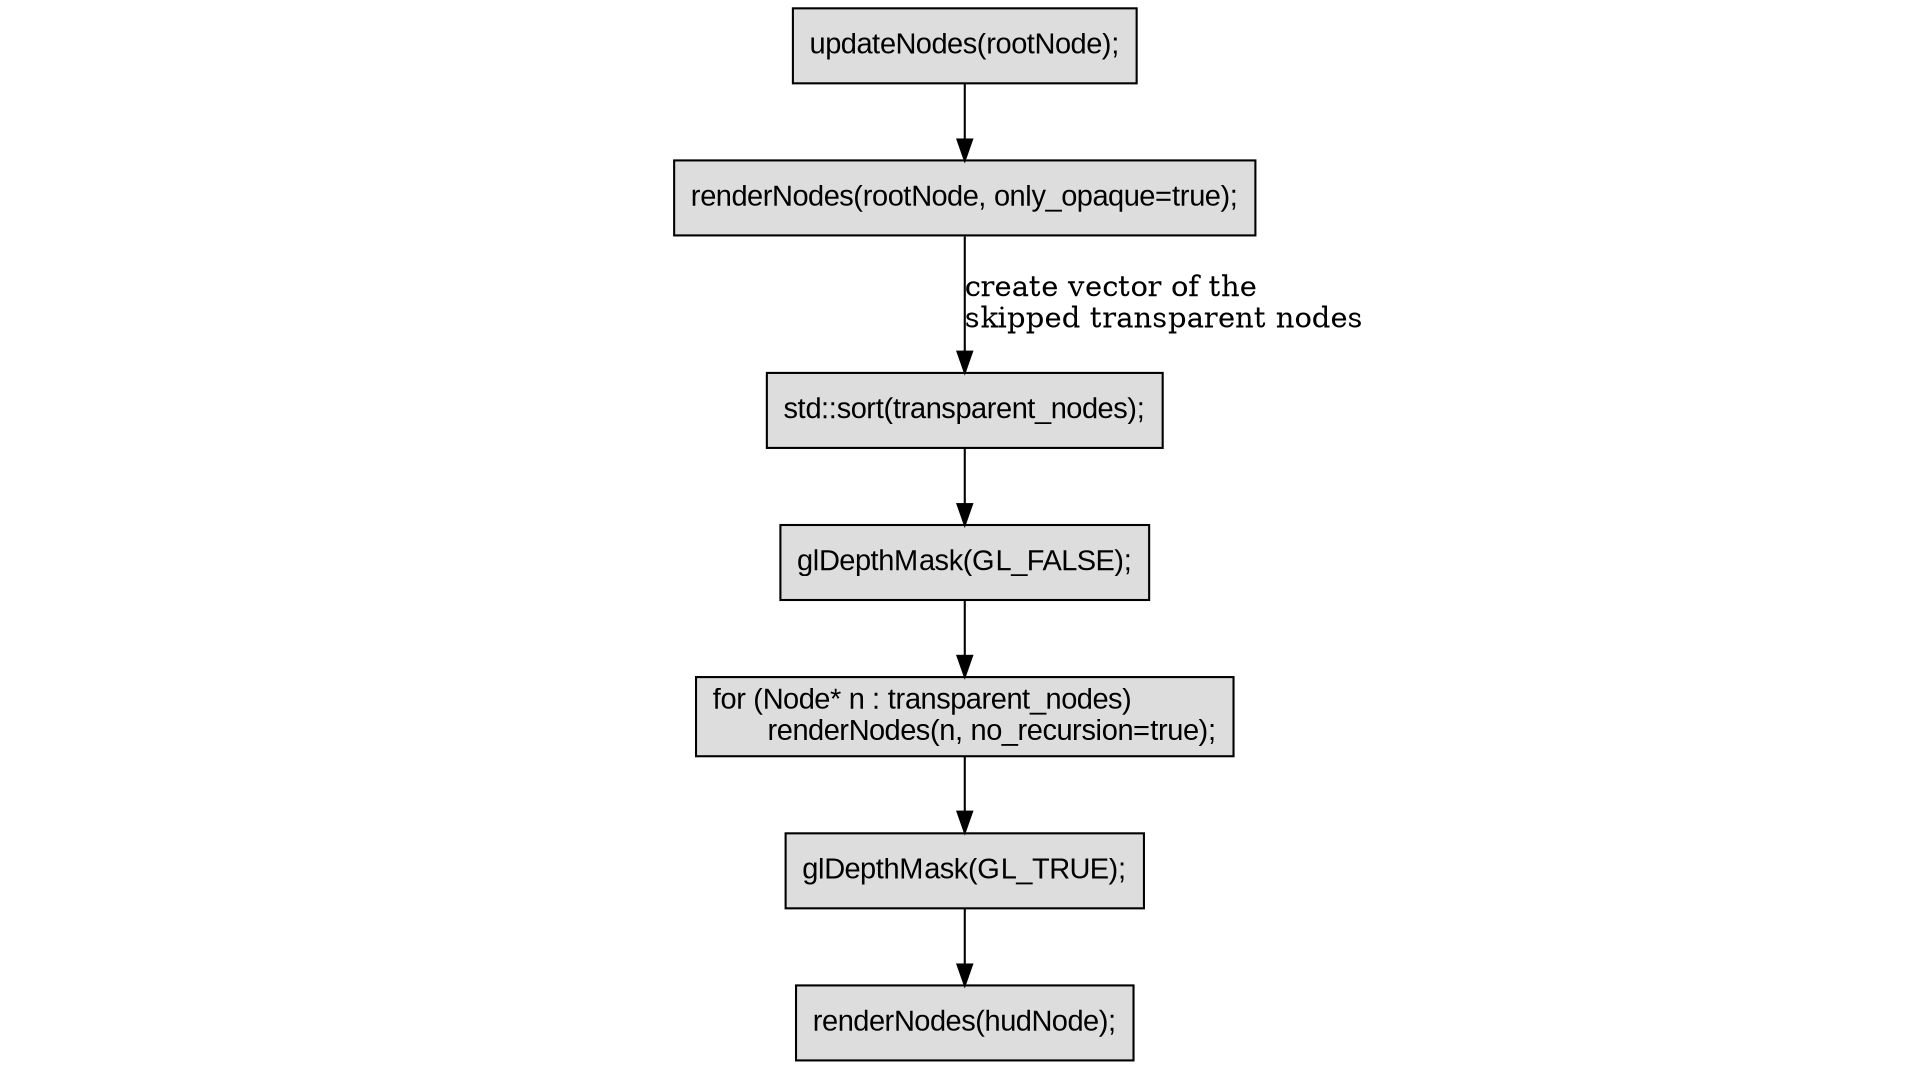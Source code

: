 digraph asd {
	//rankdir=LR;
	dpi=600;
	ratio=0.55;
	node [fontname=arial, shape=rectangle, style=filled, fillcolor="#dddddd"]
	null [ label="updateNodes(rootNode);" ]
	0 [ label="renderNodes(rootNode, only_opaque=true);" ]
	1 [ label="std::sort(transparent_nodes);" ]
	2 [ label="glDepthMask(GL_FALSE);" ]
	3 [ label="for (Node* n : transparent_nodes)\l       renderNodes(n, no_recursion=true);\l" ]
	4 [ label="glDepthMask(GL_TRUE);" ]
	5 [ label="renderNodes(hudNode);" ]
	
	null->0
	0->1 [label="create vector of the\lskipped transparent nodes"]
	1->2->3->4->5
}

